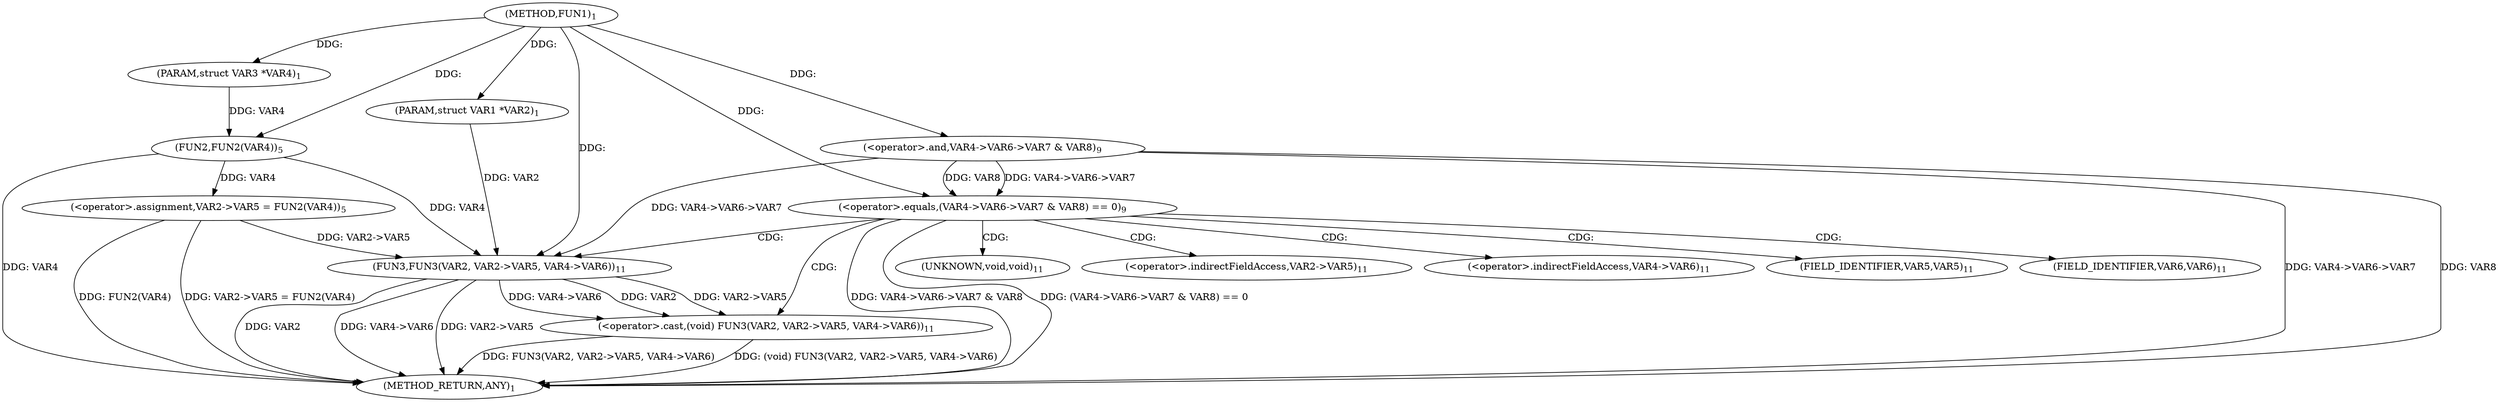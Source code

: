 digraph "FUN1" {  
"8" [label = <(METHOD,FUN1)<SUB>1</SUB>> ]
"39" [label = <(METHOD_RETURN,ANY)<SUB>1</SUB>> ]
"9" [label = <(PARAM,struct VAR1 *VAR2)<SUB>1</SUB>> ]
"10" [label = <(PARAM,struct VAR3 *VAR4)<SUB>1</SUB>> ]
"12" [label = <(&lt;operator&gt;.assignment,VAR2-&gt;VAR5 = FUN2(VAR4))<SUB>5</SUB>> ]
"19" [label = <(&lt;operator&gt;.equals,(VAR4-&gt;VAR6-&gt;VAR7 &amp; VAR8) == 0)<SUB>9</SUB>> ]
"16" [label = <(FUN2,FUN2(VAR4))<SUB>5</SUB>> ]
"29" [label = <(&lt;operator&gt;.cast,(void) FUN3(VAR2, VAR2-&gt;VAR5, VAR4-&gt;VAR6))<SUB>11</SUB>> ]
"20" [label = <(&lt;operator&gt;.and,VAR4-&gt;VAR6-&gt;VAR7 &amp; VAR8)<SUB>9</SUB>> ]
"31" [label = <(FUN3,FUN3(VAR2, VAR2-&gt;VAR5, VAR4-&gt;VAR6))<SUB>11</SUB>> ]
"30" [label = <(UNKNOWN,void,void)<SUB>11</SUB>> ]
"33" [label = <(&lt;operator&gt;.indirectFieldAccess,VAR2-&gt;VAR5)<SUB>11</SUB>> ]
"36" [label = <(&lt;operator&gt;.indirectFieldAccess,VAR4-&gt;VAR6)<SUB>11</SUB>> ]
"35" [label = <(FIELD_IDENTIFIER,VAR5,VAR5)<SUB>11</SUB>> ]
"38" [label = <(FIELD_IDENTIFIER,VAR6,VAR6)<SUB>11</SUB>> ]
  "16" -> "39"  [ label = "DDG: VAR4"] 
  "12" -> "39"  [ label = "DDG: FUN2(VAR4)"] 
  "12" -> "39"  [ label = "DDG: VAR2-&gt;VAR5 = FUN2(VAR4)"] 
  "20" -> "39"  [ label = "DDG: VAR4-&gt;VAR6-&gt;VAR7"] 
  "19" -> "39"  [ label = "DDG: VAR4-&gt;VAR6-&gt;VAR7 &amp; VAR8"] 
  "19" -> "39"  [ label = "DDG: (VAR4-&gt;VAR6-&gt;VAR7 &amp; VAR8) == 0"] 
  "31" -> "39"  [ label = "DDG: VAR2"] 
  "31" -> "39"  [ label = "DDG: VAR2-&gt;VAR5"] 
  "31" -> "39"  [ label = "DDG: VAR4-&gt;VAR6"] 
  "29" -> "39"  [ label = "DDG: FUN3(VAR2, VAR2-&gt;VAR5, VAR4-&gt;VAR6)"] 
  "29" -> "39"  [ label = "DDG: (void) FUN3(VAR2, VAR2-&gt;VAR5, VAR4-&gt;VAR6)"] 
  "20" -> "39"  [ label = "DDG: VAR8"] 
  "8" -> "9"  [ label = "DDG: "] 
  "8" -> "10"  [ label = "DDG: "] 
  "16" -> "12"  [ label = "DDG: VAR4"] 
  "10" -> "16"  [ label = "DDG: VAR4"] 
  "8" -> "16"  [ label = "DDG: "] 
  "20" -> "19"  [ label = "DDG: VAR4-&gt;VAR6-&gt;VAR7"] 
  "20" -> "19"  [ label = "DDG: VAR8"] 
  "8" -> "19"  [ label = "DDG: "] 
  "31" -> "29"  [ label = "DDG: VAR2"] 
  "31" -> "29"  [ label = "DDG: VAR2-&gt;VAR5"] 
  "31" -> "29"  [ label = "DDG: VAR4-&gt;VAR6"] 
  "8" -> "20"  [ label = "DDG: "] 
  "9" -> "31"  [ label = "DDG: VAR2"] 
  "12" -> "31"  [ label = "DDG: VAR2-&gt;VAR5"] 
  "8" -> "31"  [ label = "DDG: "] 
  "16" -> "31"  [ label = "DDG: VAR4"] 
  "20" -> "31"  [ label = "DDG: VAR4-&gt;VAR6-&gt;VAR7"] 
  "19" -> "30"  [ label = "CDG: "] 
  "19" -> "38"  [ label = "CDG: "] 
  "19" -> "29"  [ label = "CDG: "] 
  "19" -> "33"  [ label = "CDG: "] 
  "19" -> "36"  [ label = "CDG: "] 
  "19" -> "35"  [ label = "CDG: "] 
  "19" -> "31"  [ label = "CDG: "] 
}
